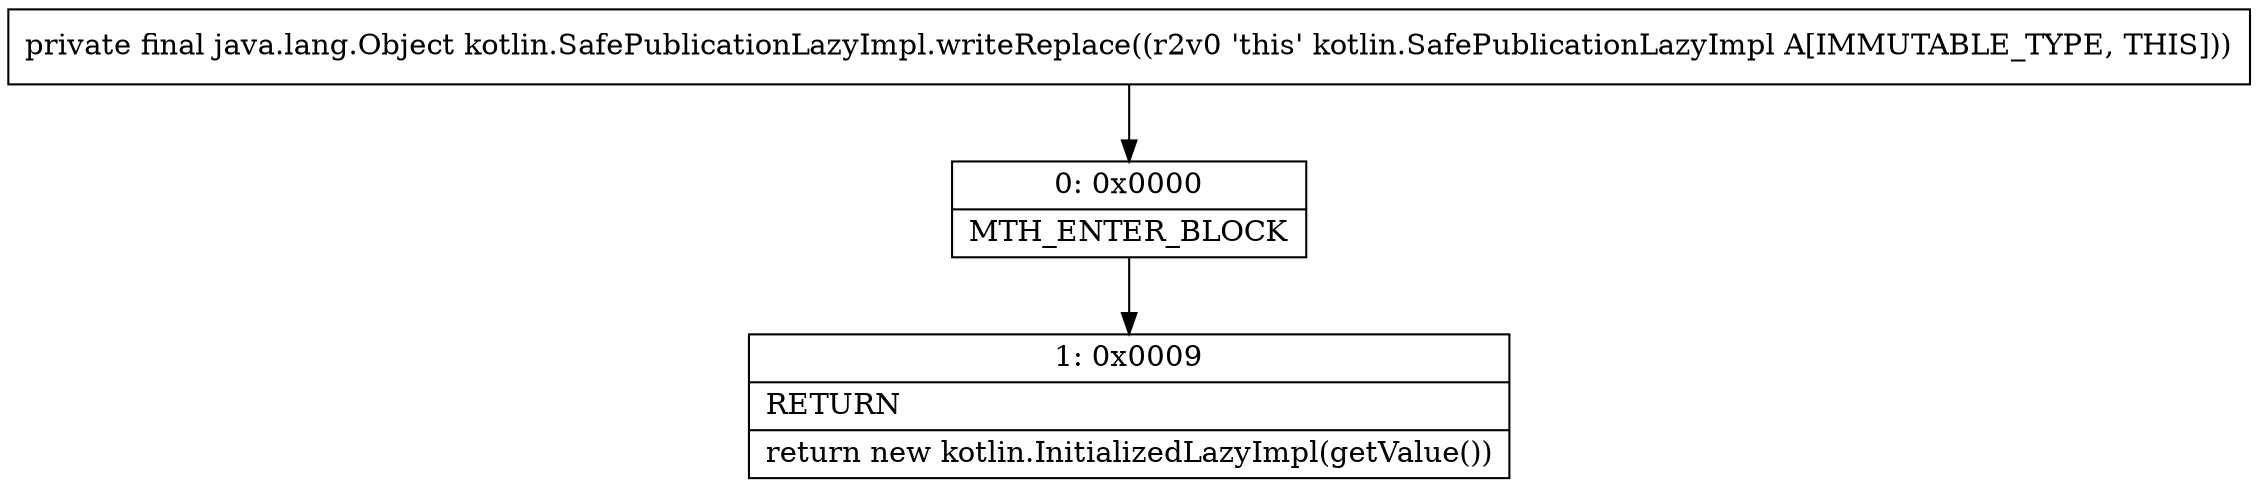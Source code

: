 digraph "CFG forkotlin.SafePublicationLazyImpl.writeReplace()Ljava\/lang\/Object;" {
Node_0 [shape=record,label="{0\:\ 0x0000|MTH_ENTER_BLOCK\l}"];
Node_1 [shape=record,label="{1\:\ 0x0009|RETURN\l|return new kotlin.InitializedLazyImpl(getValue())\l}"];
MethodNode[shape=record,label="{private final java.lang.Object kotlin.SafePublicationLazyImpl.writeReplace((r2v0 'this' kotlin.SafePublicationLazyImpl A[IMMUTABLE_TYPE, THIS])) }"];
MethodNode -> Node_0;
Node_0 -> Node_1;
}

